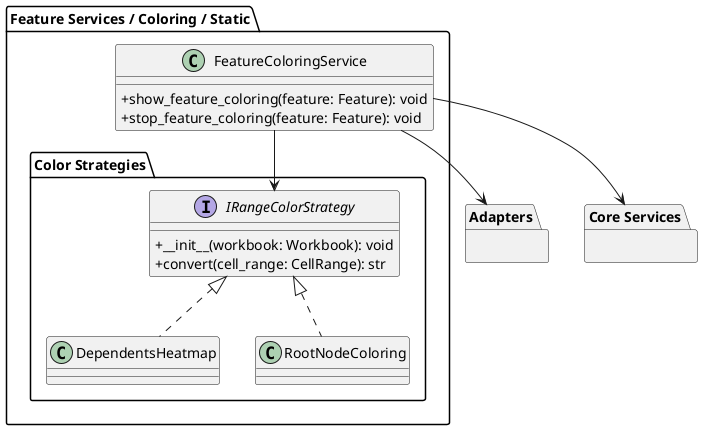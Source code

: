 @startuml
skinparam classAttributeIconSize 0

' === FEATURE SERVICES PACKAGE ===
package "Feature Services / Coloring / Static" {
    class FeatureColoringService {
        + show_feature_coloring(feature: Feature): void
        + stop_feature_coloring(feature: Feature): void
    }

    package "Color Strategies" {
        interface IRangeColorStrategy {
            + __init__(workbook: Workbook): void
            + convert(cell_range: CellRange): str
        }
        class DependentsHeatmap
        class RootNodeColoring

        DependentsHeatmap .up.|> IRangeColorStrategy
        RootNodeColoring .up.|> IRangeColorStrategy
        FeatureColoringService --> IRangeColorStrategy
    }
}

' === ADAPTERS ===
package "Adapters" {}
' === CORE SERVICES ===
package "Core Services"{}

' === DEPENDENCIES ===
FeatureColoringService --> "Core Services"
FeatureColoringService --> "Adapters"

@enduml
